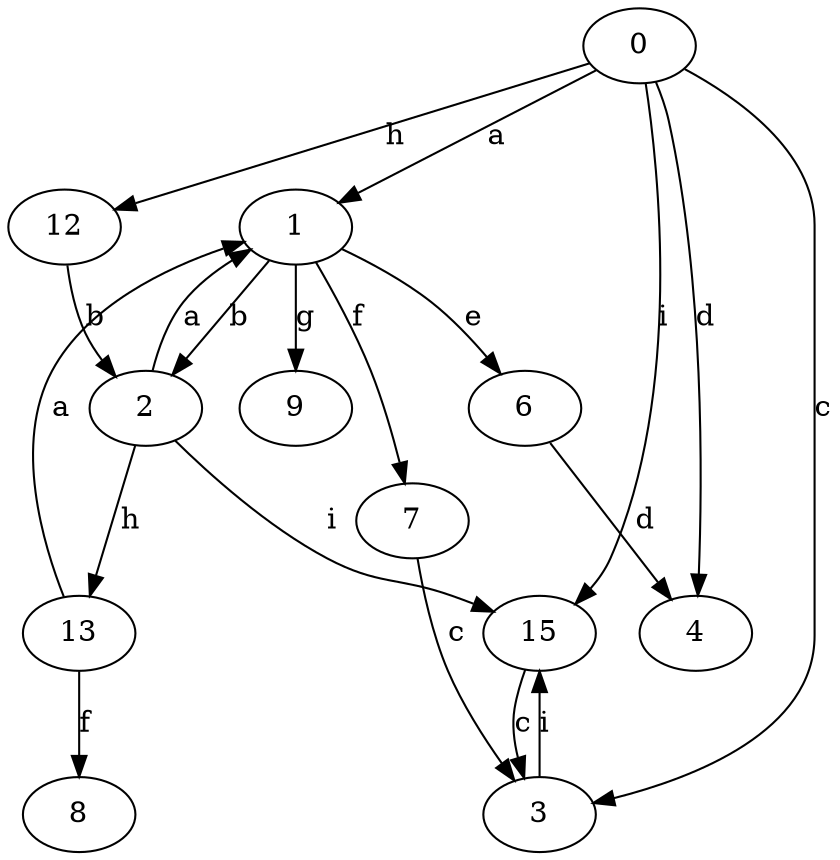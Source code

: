 strict digraph  {
0;
1;
2;
3;
4;
6;
7;
8;
9;
12;
13;
15;
0 -> 1  [label=a];
0 -> 3  [label=c];
0 -> 4  [label=d];
0 -> 12  [label=h];
0 -> 15  [label=i];
1 -> 2  [label=b];
1 -> 6  [label=e];
1 -> 7  [label=f];
1 -> 9  [label=g];
2 -> 1  [label=a];
2 -> 13  [label=h];
2 -> 15  [label=i];
3 -> 15  [label=i];
6 -> 4  [label=d];
7 -> 3  [label=c];
12 -> 2  [label=b];
13 -> 1  [label=a];
13 -> 8  [label=f];
15 -> 3  [label=c];
}
